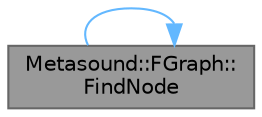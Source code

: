 digraph "Metasound::FGraph::FindNode"
{
 // INTERACTIVE_SVG=YES
 // LATEX_PDF_SIZE
  bgcolor="transparent";
  edge [fontname=Helvetica,fontsize=10,labelfontname=Helvetica,labelfontsize=10];
  node [fontname=Helvetica,fontsize=10,shape=box,height=0.2,width=0.4];
  rankdir="LR";
  Node1 [id="Node000001",label="Metasound::FGraph::\lFindNode",height=0.2,width=0.4,color="gray40", fillcolor="grey60", style="filled", fontcolor="black",tooltip="Retrieve node by node ID."];
  Node1 -> Node1 [id="edge1_Node000001_Node000001",color="steelblue1",style="solid",tooltip=" "];
}
